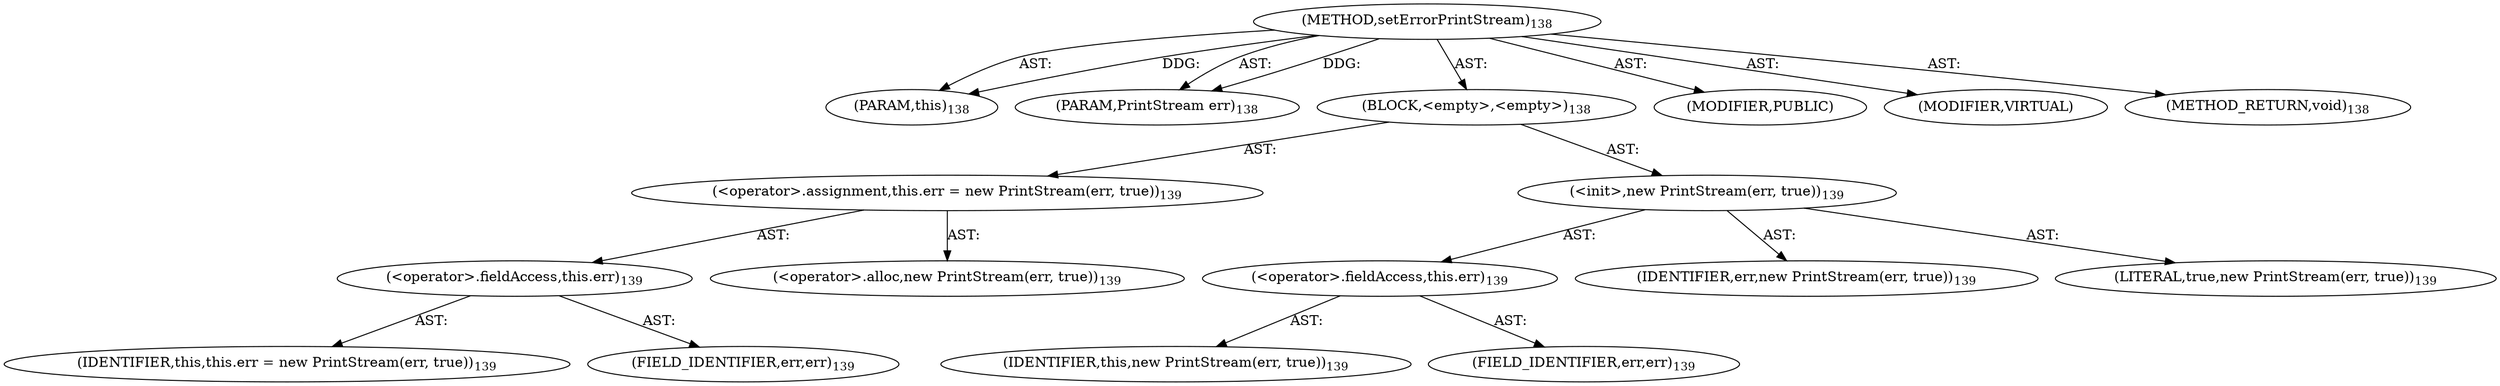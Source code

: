 digraph "setErrorPrintStream" {  
"111669149699" [label = <(METHOD,setErrorPrintStream)<SUB>138</SUB>> ]
"115964116994" [label = <(PARAM,this)<SUB>138</SUB>> ]
"115964117002" [label = <(PARAM,PrintStream err)<SUB>138</SUB>> ]
"25769803779" [label = <(BLOCK,&lt;empty&gt;,&lt;empty&gt;)<SUB>138</SUB>> ]
"30064771087" [label = <(&lt;operator&gt;.assignment,this.err = new PrintStream(err, true))<SUB>139</SUB>> ]
"30064771088" [label = <(&lt;operator&gt;.fieldAccess,this.err)<SUB>139</SUB>> ]
"68719476738" [label = <(IDENTIFIER,this,this.err = new PrintStream(err, true))<SUB>139</SUB>> ]
"55834574855" [label = <(FIELD_IDENTIFIER,err,err)<SUB>139</SUB>> ]
"30064771089" [label = <(&lt;operator&gt;.alloc,new PrintStream(err, true))<SUB>139</SUB>> ]
"30064771090" [label = <(&lt;init&gt;,new PrintStream(err, true))<SUB>139</SUB>> ]
"30064771091" [label = <(&lt;operator&gt;.fieldAccess,this.err)<SUB>139</SUB>> ]
"68719476756" [label = <(IDENTIFIER,this,new PrintStream(err, true))<SUB>139</SUB>> ]
"55834574856" [label = <(FIELD_IDENTIFIER,err,err)<SUB>139</SUB>> ]
"68719476757" [label = <(IDENTIFIER,err,new PrintStream(err, true))<SUB>139</SUB>> ]
"90194313218" [label = <(LITERAL,true,new PrintStream(err, true))<SUB>139</SUB>> ]
"133143986191" [label = <(MODIFIER,PUBLIC)> ]
"133143986192" [label = <(MODIFIER,VIRTUAL)> ]
"128849018883" [label = <(METHOD_RETURN,void)<SUB>138</SUB>> ]
  "111669149699" -> "115964116994"  [ label = "AST: "] 
  "111669149699" -> "115964117002"  [ label = "AST: "] 
  "111669149699" -> "25769803779"  [ label = "AST: "] 
  "111669149699" -> "133143986191"  [ label = "AST: "] 
  "111669149699" -> "133143986192"  [ label = "AST: "] 
  "111669149699" -> "128849018883"  [ label = "AST: "] 
  "25769803779" -> "30064771087"  [ label = "AST: "] 
  "25769803779" -> "30064771090"  [ label = "AST: "] 
  "30064771087" -> "30064771088"  [ label = "AST: "] 
  "30064771087" -> "30064771089"  [ label = "AST: "] 
  "30064771088" -> "68719476738"  [ label = "AST: "] 
  "30064771088" -> "55834574855"  [ label = "AST: "] 
  "30064771090" -> "30064771091"  [ label = "AST: "] 
  "30064771090" -> "68719476757"  [ label = "AST: "] 
  "30064771090" -> "90194313218"  [ label = "AST: "] 
  "30064771091" -> "68719476756"  [ label = "AST: "] 
  "30064771091" -> "55834574856"  [ label = "AST: "] 
  "111669149699" -> "115964116994"  [ label = "DDG: "] 
  "111669149699" -> "115964117002"  [ label = "DDG: "] 
}

